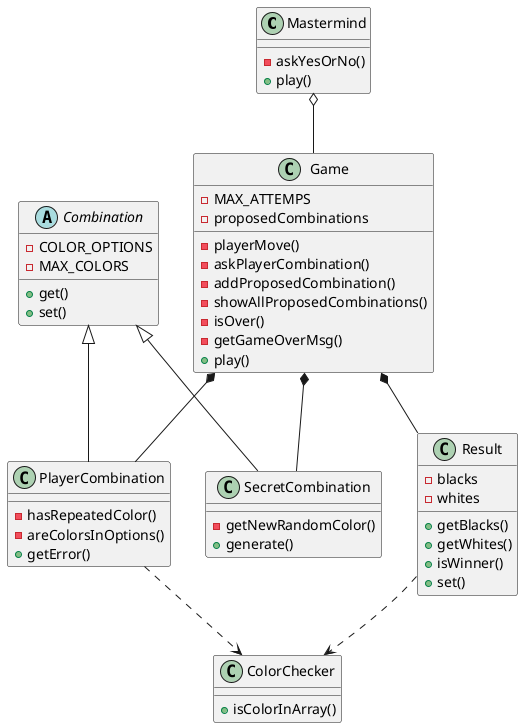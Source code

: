 @startuml ClassModel
class Mastermind {
    -askYesOrNo()
    +play()
}
class Game{
    -MAX_ATTEMPS
    -proposedCombinations
    -playerMove()
    -askPlayerCombination()
    -addProposedCombination()
    -showAllProposedCombinations()
    -isOver()
    -getGameOverMsg()
    +play()
}
abstract Combination{
    -COLOR_OPTIONS
    -MAX_COLORS
    +get()
    +set()
}
class SecretCombination{
    -getNewRandomColor()
    +generate()
}
class PlayerCombination{
    -hasRepeatedColor()
    -areColorsInOptions()
    +getError()
}
class Result{
    -blacks
    -whites
    +getBlacks()
    +getWhites()
    +isWinner()
    +set()
}
class ColorChecker{
    +isColorInArray()
}
Mastermind o-- Game
Game *-- SecretCombination
Game *-- PlayerCombination
Game *-- Result
Combination <|-- SecretCombination
Combination <|-- PlayerCombination
Result ..> ColorChecker
PlayerCombination ..> ColorChecker
@enduml
